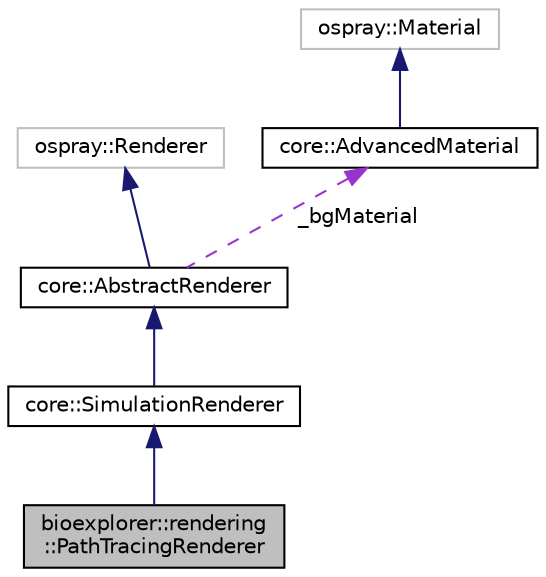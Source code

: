 digraph "bioexplorer::rendering::PathTracingRenderer"
{
 // LATEX_PDF_SIZE
  edge [fontname="Helvetica",fontsize="10",labelfontname="Helvetica",labelfontsize="10"];
  node [fontname="Helvetica",fontsize="10",shape=record];
  Node1 [label="bioexplorer::rendering\l::PathTracingRenderer",height=0.2,width=0.4,color="black", fillcolor="grey75", style="filled", fontcolor="black",tooltip="The PathTracingRenderer class is a renderer that processes the rendering of the 3D scene using the pa..."];
  Node2 -> Node1 [dir="back",color="midnightblue",fontsize="10",style="solid",fontname="Helvetica"];
  Node2 [label="core::SimulationRenderer",height=0.2,width=0.4,color="black", fillcolor="white", style="filled",URL="$d2/db4/classcore_1_1SimulationRenderer.html",tooltip=" "];
  Node3 -> Node2 [dir="back",color="midnightblue",fontsize="10",style="solid",fontname="Helvetica"];
  Node3 [label="core::AbstractRenderer",height=0.2,width=0.4,color="black", fillcolor="white", style="filled",URL="$d1/d37/classcore_1_1AbstractRenderer.html",tooltip=" "];
  Node4 -> Node3 [dir="back",color="midnightblue",fontsize="10",style="solid",fontname="Helvetica"];
  Node4 [label="ospray::Renderer",height=0.2,width=0.4,color="grey75", fillcolor="white", style="filled",tooltip=" "];
  Node5 -> Node3 [dir="back",color="darkorchid3",fontsize="10",style="dashed",label=" _bgMaterial" ,fontname="Helvetica"];
  Node5 [label="core::AdvancedMaterial",height=0.2,width=0.4,color="black", fillcolor="white", style="filled",URL="$db/dd9/structcore_1_1AdvancedMaterial.html",tooltip=" "];
  Node6 -> Node5 [dir="back",color="midnightblue",fontsize="10",style="solid",fontname="Helvetica"];
  Node6 [label="ospray::Material",height=0.2,width=0.4,color="grey75", fillcolor="white", style="filled",tooltip=" "];
}
